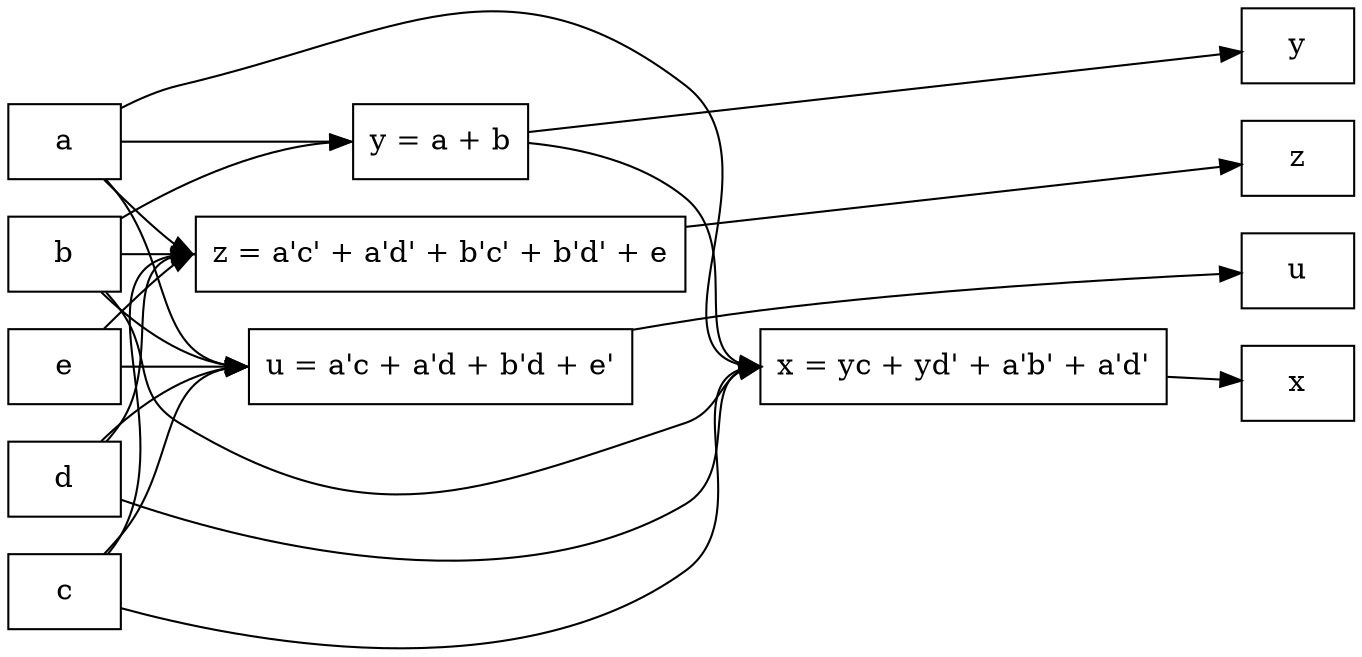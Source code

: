 digraph {
	rankdir = LR;
	//splines="line";
	//splines="ortho";
	node [shape=box];
	//edge [dir=none];
	subgraph cluster_0 {
		a b c d e;
	}
	subgraph cluster_1 {
		style=invis
		fx [label="x = yc + yd' + a'b' + a'd'"];
		fy [label="y = a + b"];
		fz [label="z = a'c' + a'd' + b'c' + b'd' + e"];
		fu [label="u = a'c + a'd + b'd + e'"];
	}
	subgraph cluster_2 {
		x, y, z, u;
	}

	{a,b,c,d,fy} 	-> fx:w;
	{a,b} 		-> fy:w;
	{a,b,c,d,e} 	-> fz:w;
	{a,b,c,d,e} 	-> fu:w;

	fx -> x;
	fy -> y;
	fz -> z;
	fu -> u;

	{rank=same; a, b, c, d, e}
	{rank=same; x, y, z, u}
}
